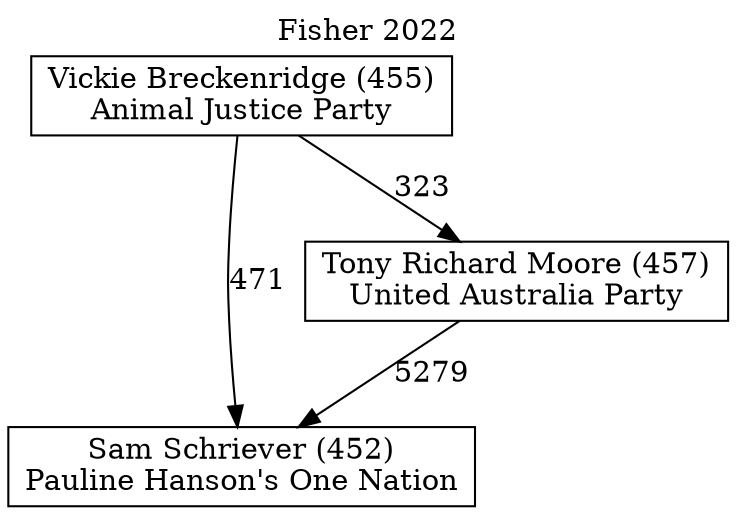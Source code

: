 // House preference flow
digraph "Sam Schriever (452)_Fisher_2022" {
	graph [label="Fisher 2022" labelloc=t mclimit=10]
	node [shape=box]
	"Sam Schriever (452)" [label="Sam Schriever (452)
Pauline Hanson's One Nation"]
	"Vickie Breckenridge (455)" [label="Vickie Breckenridge (455)
Animal Justice Party"]
	"Tony Richard Moore (457)" [label="Tony Richard Moore (457)
United Australia Party"]
	"Tony Richard Moore (457)" -> "Sam Schriever (452)" [label=5279]
	"Vickie Breckenridge (455)" -> "Sam Schriever (452)" [label=471]
	"Vickie Breckenridge (455)" -> "Tony Richard Moore (457)" [label=323]
}
